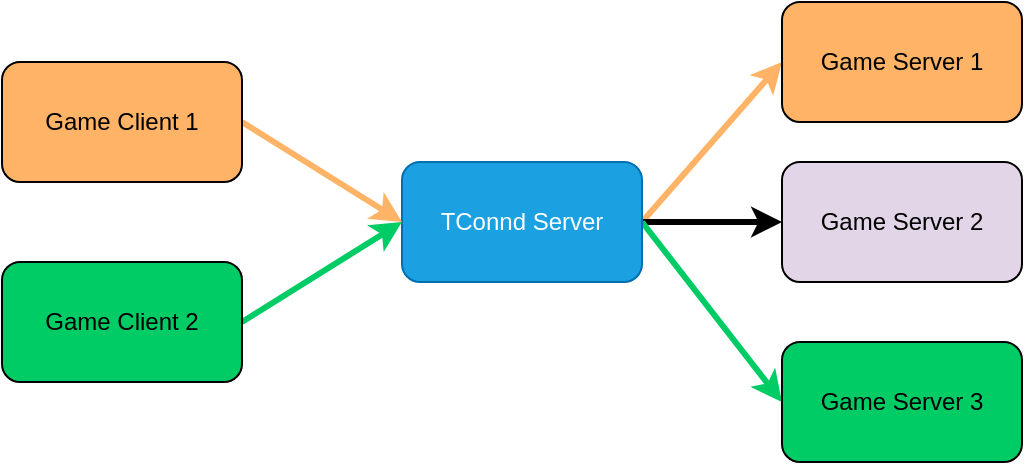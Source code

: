 <mxfile version="14.9.2" type="device"><diagram id="Fep7H8qhRhxf56DxR8cS" name="Page-1"><mxGraphModel dx="782" dy="436" grid="1" gridSize="10" guides="1" tooltips="1" connect="1" arrows="1" fold="1" page="1" pageScale="1" pageWidth="827" pageHeight="1169" math="0" shadow="0"><root><mxCell id="0"/><mxCell id="1" parent="0"/><mxCell id="cuv2gMFyz87w_XZxbHf0-9" style="edgeStyle=none;rounded=0;orthogonalLoop=1;jettySize=auto;html=1;exitX=1;exitY=0.5;exitDx=0;exitDy=0;entryX=0;entryY=0.5;entryDx=0;entryDy=0;strokeWidth=3;strokeColor=#FFB366;" edge="1" parent="1" source="cuv2gMFyz87w_XZxbHf0-1" target="cuv2gMFyz87w_XZxbHf0-2"><mxGeometry relative="1" as="geometry"/></mxCell><mxCell id="cuv2gMFyz87w_XZxbHf0-10" style="edgeStyle=none;rounded=0;orthogonalLoop=1;jettySize=auto;html=1;exitX=1;exitY=0.5;exitDx=0;exitDy=0;entryX=0;entryY=0.5;entryDx=0;entryDy=0;strokeWidth=3;" edge="1" parent="1" source="cuv2gMFyz87w_XZxbHf0-1" target="cuv2gMFyz87w_XZxbHf0-3"><mxGeometry relative="1" as="geometry"/></mxCell><mxCell id="cuv2gMFyz87w_XZxbHf0-11" style="edgeStyle=none;rounded=0;orthogonalLoop=1;jettySize=auto;html=1;exitX=1;exitY=0.5;exitDx=0;exitDy=0;entryX=0;entryY=0.5;entryDx=0;entryDy=0;strokeWidth=3;strokeColor=#00CC66;" edge="1" parent="1" source="cuv2gMFyz87w_XZxbHf0-1" target="cuv2gMFyz87w_XZxbHf0-4"><mxGeometry relative="1" as="geometry"/></mxCell><mxCell id="cuv2gMFyz87w_XZxbHf0-1" value="TConnd Server" style="rounded=1;whiteSpace=wrap;html=1;fillColor=#1ba1e2;strokeColor=#006EAF;fontColor=#ffffff;" vertex="1" parent="1"><mxGeometry x="210" y="130" width="120" height="60" as="geometry"/></mxCell><mxCell id="cuv2gMFyz87w_XZxbHf0-2" value="Game Server 1" style="rounded=1;whiteSpace=wrap;html=1;fillColor=#FFB366;" vertex="1" parent="1"><mxGeometry x="400" y="50" width="120" height="60" as="geometry"/></mxCell><mxCell id="cuv2gMFyz87w_XZxbHf0-3" value="Game Server 2" style="rounded=1;whiteSpace=wrap;html=1;fillColor=#E1D5E7;" vertex="1" parent="1"><mxGeometry x="400" y="130" width="120" height="60" as="geometry"/></mxCell><mxCell id="cuv2gMFyz87w_XZxbHf0-4" value="Game Server 3" style="rounded=1;whiteSpace=wrap;html=1;fillColor=#00CC66;" vertex="1" parent="1"><mxGeometry x="400" y="220" width="120" height="60" as="geometry"/></mxCell><mxCell id="cuv2gMFyz87w_XZxbHf0-7" style="rounded=0;orthogonalLoop=1;jettySize=auto;html=1;exitX=1;exitY=0.5;exitDx=0;exitDy=0;entryX=0;entryY=0.5;entryDx=0;entryDy=0;fillColor=#cdeb8b;strokeWidth=3;strokeColor=#FFB366;" edge="1" parent="1" source="cuv2gMFyz87w_XZxbHf0-5" target="cuv2gMFyz87w_XZxbHf0-1"><mxGeometry relative="1" as="geometry"/></mxCell><mxCell id="cuv2gMFyz87w_XZxbHf0-5" value="Game Client 1" style="rounded=1;whiteSpace=wrap;html=1;fillColor=#FFB366;" vertex="1" parent="1"><mxGeometry x="10" y="80" width="120" height="60" as="geometry"/></mxCell><mxCell id="cuv2gMFyz87w_XZxbHf0-8" style="edgeStyle=none;rounded=0;orthogonalLoop=1;jettySize=auto;html=1;exitX=1;exitY=0.5;exitDx=0;exitDy=0;entryX=0;entryY=0.5;entryDx=0;entryDy=0;strokeWidth=3;strokeColor=#00CC66;" edge="1" parent="1" source="cuv2gMFyz87w_XZxbHf0-6" target="cuv2gMFyz87w_XZxbHf0-1"><mxGeometry relative="1" as="geometry"/></mxCell><mxCell id="cuv2gMFyz87w_XZxbHf0-6" value="Game Client 2" style="rounded=1;whiteSpace=wrap;html=1;fillColor=#00CC66;" vertex="1" parent="1"><mxGeometry x="10" y="180" width="120" height="60" as="geometry"/></mxCell></root></mxGraphModel></diagram></mxfile>